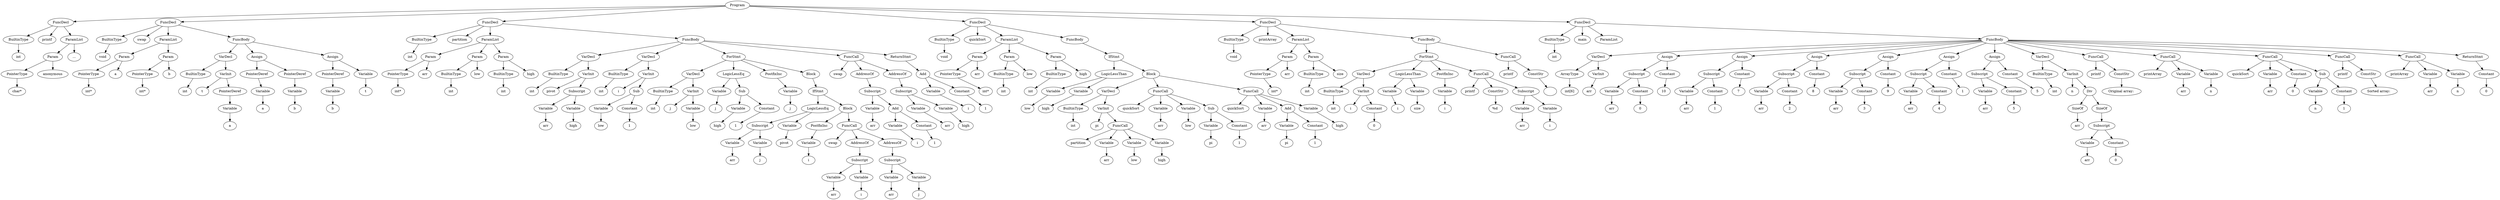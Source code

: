 digraph {
Program [label = Program]
Program -> FuncDecl_5409036272
FuncDecl_5409036272 [label = FuncDecl]
FuncDecl_5409036272 -> BuiltinType_5409036080
BuiltinType_5409036080 [label = BuiltinType]
"int_5409036080" [label = "int"]
BuiltinType_5409036080 -> "int_5409036080"
printf_5409036272[ label = printf]
FuncDecl_5409036272 -> printf_5409036272
FuncDecl_5409036272 -> ParamList_5409035936
ParamList_5409035936 [label = ParamList]
ParamList_5409035936 -> Param_5409035888
Param_5409035888 [label = Param]
Param_5409035888 -> PointerType_5409035824
PointerType_5409035824 [label = PointerType]
"char*_5409035824" [label = "char*"]
PointerType_5409035824 -> "char*_5409035824"
anonymous_5409035888 [label = anonymous]
Param_5409035888 -> anonymous_5409035888
"..._5409035936" [label = "..."]
ParamList_5409035936 -> "..._5409035936"
Program -> FuncDecl_5409037712
FuncDecl_5409037712 [label = FuncDecl]
FuncDecl_5409037712 -> BuiltinType_5409036336
BuiltinType_5409036336 [label = BuiltinType]
"void_5409036336" [label = "void"]
BuiltinType_5409036336 -> "void_5409036336"
swap_5409037712[ label = swap]
FuncDecl_5409037712 -> swap_5409037712
FuncDecl_5409037712 -> ParamList_5409036640
ParamList_5409036640 [label = ParamList]
ParamList_5409036640 -> Param_5409036592
Param_5409036592 [label = Param]
Param_5409036592 -> PointerType_5409036496
PointerType_5409036496 [label = PointerType]
"int*_5409036496" [label = "int*"]
PointerType_5409036496 -> "int*_5409036496"
a_5409036592 [label = a]
Param_5409036592 -> a_5409036592
ParamList_5409036640 -> Param_5409036848
Param_5409036848 [label = Param]
Param_5409036848 -> PointerType_5409036752
PointerType_5409036752 [label = PointerType]
"int*_5409036752" [label = "int*"]
PointerType_5409036752 -> "int*_5409036752"
b_5409036848 [label = b]
Param_5409036848 -> b_5409036848
FuncDecl_5409037712 -> FuncBody_5408648416
FuncBody_5408648416 [label = FuncBody]
FuncBody_5408648416 -> VarDecl_5409037328
VarDecl_5409037328 [label = VarDecl]
VarDecl_5409037328 -> BuiltinType_5409037088
BuiltinType_5409037088 [label = BuiltinType]
"int_5409037088" [label = "int"]
BuiltinType_5409037088 -> "int_5409037088"
VarDecl_5409037328 -> VarInit_5409037248
VarInit_5409037248 [label = VarInit]
t_5409037248 [label = t]
VarInit_5409037248 -> t_5409037248
VarInit_5409037248 -> PointerDeref_5408801184
PointerDeref_5408801184 [label = PointerDeref]
PointerDeref_5408801184 -> Variable_5409037216
Variable_5409037216 [label = Variable]
a_5409037216 [label = a]
Variable_5409037216 -> a_5409037216
FuncBody_5408648416 -> Assign_5409037488
Assign_5409037488 [label = Assign]
Assign_5409037488 -> PointerDeref_5408800832
PointerDeref_5408800832 [label = PointerDeref]
PointerDeref_5408800832 -> Variable_5409037392
Variable_5409037392 [label = Variable]
a_5409037392 [label = a]
Variable_5409037392 -> a_5409037392
Assign_5409037488 -> PointerDeref_5408600224
PointerDeref_5408600224 [label = PointerDeref]
PointerDeref_5408600224 -> Variable_5409037456
Variable_5409037456 [label = Variable]
b_5409037456 [label = b]
Variable_5409037456 -> b_5409037456
FuncBody_5408648416 -> Assign_5409037648
Assign_5409037648 [label = Assign]
Assign_5409037648 -> PointerDeref_5408800624
PointerDeref_5408800624 [label = PointerDeref]
PointerDeref_5408800624 -> Variable_5409037552
Variable_5409037552 [label = Variable]
b_5409037552 [label = b]
Variable_5409037552 -> b_5409037552
Assign_5409037648 -> Variable_5409037616
Variable_5409037616 [label = Variable]
t_5409037616 [label = t]
Variable_5409037616 -> t_5409037616
Program -> FuncDecl_5409041696
FuncDecl_5409041696 [label = FuncDecl]
FuncDecl_5409041696 -> BuiltinType_5409037776
BuiltinType_5409037776 [label = BuiltinType]
"int_5409037776" [label = "int"]
BuiltinType_5409037776 -> "int_5409037776"
partition_5409041696[ label = partition]
FuncDecl_5409041696 -> partition_5409041696
FuncDecl_5409041696 -> ParamList_5409038080
ParamList_5409038080 [label = ParamList]
ParamList_5409038080 -> Param_5409038032
Param_5409038032 [label = Param]
Param_5409038032 -> PointerType_5409037936
PointerType_5409037936 [label = PointerType]
"int*_5409037936" [label = "int*"]
PointerType_5409037936 -> "int*_5409037936"
arr_5409038032 [label = arr]
Param_5409038032 -> arr_5409038032
ParamList_5409038080 -> Param_5409038224
Param_5409038224 [label = Param]
Param_5409038224 -> BuiltinType_5409038128
BuiltinType_5409038128 [label = BuiltinType]
"int_5409038128" [label = "int"]
BuiltinType_5409038128 -> "int_5409038128"
low_5409038224 [label = low]
Param_5409038224 -> low_5409038224
ParamList_5409038080 -> Param_5409038368
Param_5409038368 [label = Param]
Param_5409038368 -> BuiltinType_5409038272
BuiltinType_5409038272 [label = BuiltinType]
"int_5409038272" [label = "int"]
BuiltinType_5409038272 -> "int_5409038272"
high_5409038368 [label = high]
Param_5409038368 -> high_5409038368
FuncDecl_5409041696 -> FuncBody_5409041680
FuncBody_5409041680 [label = FuncBody]
FuncBody_5409041680 -> VarDecl_5409038816
VarDecl_5409038816 [label = VarDecl]
VarDecl_5409038816 -> BuiltinType_5409038480
BuiltinType_5409038480 [label = BuiltinType]
"int_5409038480" [label = "int"]
BuiltinType_5409038480 -> "int_5409038480"
VarDecl_5409038816 -> VarInit_5409038736
VarInit_5409038736 [label = VarInit]
pivot_5409038736 [label = pivot]
VarInit_5409038736 -> pivot_5409038736
VarInit_5409038736 -> Subscript_5409038704
Subscript_5409038704 [label = Subscript]
Subscript_5409038704 -> Variable_5409038608
Variable_5409038608 [label = Variable]
arr_5409038608 [label = arr]
Variable_5409038608 -> arr_5409038608
Subscript_5409038704 -> Variable_5409038672
Variable_5409038672 [label = Variable]
high_5409038672 [label = high]
Variable_5409038672 -> high_5409038672
FuncBody_5409041680 -> VarDecl_5409039184
VarDecl_5409039184 [label = VarDecl]
VarDecl_5409039184 -> BuiltinType_5409038848
BuiltinType_5409038848 [label = BuiltinType]
"int_5409038848" [label = "int"]
BuiltinType_5409038848 -> "int_5409038848"
VarDecl_5409039184 -> VarInit_5409039104
VarInit_5409039104 [label = VarInit]
i_5409039104 [label = i]
VarInit_5409039104 -> i_5409039104
VarInit_5409039104 -> Sub_5409039072
Sub_5409039072 [label = Sub]
Sub_5409039072 -> Variable_5409038976
Variable_5409038976 [label = Variable]
low_5409038976 [label = low]
Variable_5409038976 -> low_5409038976
Sub_5409039072 -> Constant_5409039008
Constant_5409039008 [label = Constant]
int_5409039008 [label = "1"]
Constant_5409039008 -> int_5409039008
FuncBody_5409041680 -> ForStmt_5409040800
ForStmt_5409040800 [label = ForStmt]
ForStmt_5409040800 -> VarDecl_5409039456
VarDecl_5409039456 [label = VarDecl]
VarDecl_5409039456 -> BuiltinType_5409039216
BuiltinType_5409039216 [label = BuiltinType]
"int_5409039216" [label = "int"]
BuiltinType_5409039216 -> "int_5409039216"
VarDecl_5409039456 -> VarInit_5409039376
VarInit_5409039376 [label = VarInit]
j_5409039376 [label = j]
VarInit_5409039376 -> j_5409039376
VarInit_5409039376 -> Variable_5409039344
Variable_5409039344 [label = Variable]
low_5409039344 [label = low]
Variable_5409039344 -> low_5409039344
ForStmt_5409040800 -> LogicLessEq_5409039712
LogicLessEq_5409039712 [label = LogicLessEq]
LogicLessEq_5409039712 -> Variable_5409039520
Variable_5409039520 [label = Variable]
j_5409039520 [label = j]
Variable_5409039520 -> j_5409039520
LogicLessEq_5409039712 -> Sub_5409039680
Sub_5409039680 [label = Sub]
Sub_5409039680 -> Variable_5409039584
Variable_5409039584 [label = Variable]
high_5409039584 [label = high]
Variable_5409039584 -> high_5409039584
Sub_5409039680 -> Constant_5409039616
Constant_5409039616 [label = Constant]
int_5409039616 [label = "1"]
Constant_5409039616 -> int_5409039616
ForStmt_5409040800 -> PostfixInc_5409039808
PostfixInc_5409039808 [label = PostfixInc]
PostfixInc_5409039808 -> Variable_5409039776
Variable_5409039776 [label = Variable]
j_5409039776 [label = j]
Variable_5409039776 -> j_5409039776
ForStmt_5409040800 -> Block_5409040784
Block_5409040784 [label = Block]
Block_5409040784 -> IfStmt_5409040736
IfStmt_5409040736 [label = IfStmt]
IfStmt_5409040736 -> LogicLessEq_5409040080
LogicLessEq_5409040080 [label = LogicLessEq]
LogicLessEq_5409040080 -> Subscript_5409039984
Subscript_5409039984 [label = Subscript]
Subscript_5409039984 -> Variable_5409039888
Variable_5409039888 [label = Variable]
arr_5409039888 [label = arr]
Variable_5409039888 -> arr_5409039888
Subscript_5409039984 -> Variable_5409039952
Variable_5409039952 [label = Variable]
j_5409039952 [label = j]
Variable_5409039952 -> j_5409039952
LogicLessEq_5409040080 -> Variable_5409040048
Variable_5409040048 [label = Variable]
pivot_5409040048 [label = pivot]
Variable_5409040048 -> pivot_5409040048
IfStmt_5409040736 -> Block_5409040224
Block_5409040224 [label = Block]
Block_5409040224 -> PostfixInc_5409040208
PostfixInc_5409040208 [label = PostfixInc]
PostfixInc_5409040208 -> Variable_5409040176
Variable_5409040176 [label = Variable]
i_5409040176 [label = i]
Variable_5409040176 -> i_5409040176
Block_5409040224 -> FuncCall_5409040688
FuncCall_5409040688 [label = FuncCall]
swap_5409040688[ label = swap]
FuncCall_5409040688 -> swap_5409040688
FuncCall_5409040688 -> AddressOf_5409040432
AddressOf_5409040432 [label = AddressOf]
AddressOf_5409040432 -> Subscript_5409040400
Subscript_5409040400 [label = Subscript]
Subscript_5409040400 -> Variable_5409040304
Variable_5409040304 [label = Variable]
arr_5409040304 [label = arr]
Variable_5409040304 -> arr_5409040304
Subscript_5409040400 -> Variable_5409040368
Variable_5409040368 [label = Variable]
i_5409040368 [label = i]
Variable_5409040368 -> i_5409040368
FuncCall_5409040688 -> AddressOf_5409040656
AddressOf_5409040656 [label = AddressOf]
AddressOf_5409040656 -> Subscript_5409040624
Subscript_5409040624 [label = Subscript]
Subscript_5409040624 -> Variable_5409040528
Variable_5409040528 [label = Variable]
arr_5409040528 [label = arr]
Variable_5409040528 -> arr_5409040528
Subscript_5409040624 -> Variable_5409040592
Variable_5409040592 [label = Variable]
j_5409040592 [label = j]
Variable_5409040592 -> j_5409040592
FuncBody_5409041680 -> FuncCall_5409041408
FuncCall_5409041408 [label = FuncCall]
swap_5409041408[ label = swap]
FuncCall_5409041408 -> swap_5409041408
FuncCall_5409041408 -> AddressOf_5408579312
AddressOf_5408579312 [label = AddressOf]
AddressOf_5408579312 -> Subscript_5409041136
Subscript_5409041136 [label = Subscript]
Subscript_5409041136 -> Variable_5409040944
Variable_5409040944 [label = Variable]
arr_5409040944 [label = arr]
Variable_5409040944 -> arr_5409040944
Subscript_5409041136 -> Add_5409041104
Add_5409041104 [label = Add]
Add_5409041104 -> Variable_5409041008
Variable_5409041008 [label = Variable]
i_5409041008 [label = i]
Variable_5409041008 -> i_5409041008
Add_5409041104 -> Constant_5409041040
Constant_5409041040 [label = Constant]
int_5409041040 [label = "1"]
Constant_5409041040 -> int_5409041040
FuncCall_5409041408 -> AddressOf_5409041376
AddressOf_5409041376 [label = AddressOf]
AddressOf_5409041376 -> Subscript_5409041344
Subscript_5409041344 [label = Subscript]
Subscript_5409041344 -> Variable_5409041248
Variable_5409041248 [label = Variable]
arr_5409041248 [label = arr]
Variable_5409041248 -> arr_5409041248
Subscript_5409041344 -> Variable_5409041312
Variable_5409041312 [label = Variable]
high_5409041312 [label = high]
Variable_5409041312 -> high_5409041312
FuncBody_5409041680 -> ReturnStmt_5409041200
ReturnStmt_5409041200 [label = ReturnStmt]
ReturnStmt_5409041200 -> Add_5409041584
Add_5409041584 [label = Add]
Add_5409041584 -> Variable_5409041488
Variable_5409041488 [label = Variable]
i_5409041488 [label = i]
Variable_5409041488 -> i_5409041488
Add_5409041584 -> Constant_5409041520
Constant_5409041520 [label = Constant]
int_5409041520 [label = "1"]
Constant_5409041520 -> int_5409041520
Program -> FuncDecl_5409044176
FuncDecl_5409044176 [label = FuncDecl]
FuncDecl_5409044176 -> BuiltinType_5409041760
BuiltinType_5409041760 [label = BuiltinType]
"void_5409041760" [label = "void"]
BuiltinType_5409041760 -> "void_5409041760"
quickSort_5409044176[ label = quickSort]
FuncDecl_5409044176 -> quickSort_5409044176
FuncDecl_5409044176 -> ParamList_5409042064
ParamList_5409042064 [label = ParamList]
ParamList_5409042064 -> Param_5409042016
Param_5409042016 [label = Param]
Param_5409042016 -> PointerType_5409041920
PointerType_5409041920 [label = PointerType]
"int*_5409041920" [label = "int*"]
PointerType_5409041920 -> "int*_5409041920"
arr_5409042016 [label = arr]
Param_5409042016 -> arr_5409042016
ParamList_5409042064 -> Param_5409042208
Param_5409042208 [label = Param]
Param_5409042208 -> BuiltinType_5409042112
BuiltinType_5409042112 [label = BuiltinType]
"int_5409042112" [label = "int"]
BuiltinType_5409042112 -> "int_5409042112"
low_5409042208 [label = low]
Param_5409042208 -> low_5409042208
ParamList_5409042064 -> Param_5409042368
Param_5409042368 [label = Param]
Param_5409042368 -> BuiltinType_5409042272
BuiltinType_5409042272 [label = BuiltinType]
"int_5409042272" [label = "int"]
BuiltinType_5409042272 -> "int_5409042272"
high_5409042368 [label = high]
Param_5409042368 -> high_5409042368
FuncDecl_5409044176 -> FuncBody_5409042256
FuncBody_5409042256 [label = FuncBody]
FuncBody_5409042256 -> IfStmt_5409044144
IfStmt_5409044144 [label = IfStmt]
IfStmt_5409044144 -> LogicLessThan_5409042608
LogicLessThan_5409042608 [label = LogicLessThan]
LogicLessThan_5409042608 -> Variable_5409042512
Variable_5409042512 [label = Variable]
low_5409042512 [label = low]
Variable_5409042512 -> low_5409042512
LogicLessThan_5409042608 -> Variable_5409042576
Variable_5409042576 [label = Variable]
high_5409042576 [label = high]
Variable_5409042576 -> high_5409042576
IfStmt_5409044144 -> Block_5409043424
Block_5409043424 [label = Block]
Block_5409043424 -> VarDecl_5409043184
VarDecl_5409043184 [label = VarDecl]
VarDecl_5409043184 -> BuiltinType_5409042672
BuiltinType_5409042672 [label = BuiltinType]
"int_5409042672" [label = "int"]
BuiltinType_5409042672 -> "int_5409042672"
VarDecl_5409043184 -> VarInit_5409043104
VarInit_5409043104 [label = VarInit]
pi_5409043104 [label = pi]
VarInit_5409043104 -> pi_5409043104
VarInit_5409043104 -> FuncCall_5409043056
FuncCall_5409043056 [label = FuncCall]
partition_5409043056[ label = partition]
FuncCall_5409043056 -> partition_5409043056
FuncCall_5409043056 -> Variable_5409042832
Variable_5409042832 [label = Variable]
arr_5409042832 [label = arr]
Variable_5409042832 -> arr_5409042832
FuncCall_5409043056 -> Variable_5409042928
Variable_5409042928 [label = Variable]
low_5409042928 [label = low]
Variable_5409042928 -> low_5409042928
FuncCall_5409043056 -> Variable_5409042992
Variable_5409042992 [label = Variable]
high_5409042992 [label = high]
Variable_5409042992 -> high_5409042992
Block_5409043424 -> FuncCall_5409043632
FuncCall_5409043632 [label = FuncCall]
quickSort_5409043632[ label = quickSort]
FuncCall_5409043632 -> quickSort_5409043632
FuncCall_5409043632 -> Variable_5409043280
Variable_5409043280 [label = Variable]
arr_5409043280 [label = arr]
Variable_5409043280 -> arr_5409043280
FuncCall_5409043632 -> Variable_5409043392
Variable_5409043392 [label = Variable]
low_5409043392 [label = low]
Variable_5409043392 -> low_5409043392
FuncCall_5409043632 -> Sub_5409043568
Sub_5409043568 [label = Sub]
Sub_5409043568 -> Variable_5409043472
Variable_5409043472 [label = Variable]
pi_5409043472 [label = pi]
Variable_5409043472 -> pi_5409043472
Sub_5409043568 -> Constant_5409043504
Constant_5409043504 [label = Constant]
int_5409043504 [label = "1"]
Constant_5409043504 -> int_5409043504
Block_5409043424 -> FuncCall_5409044064
FuncCall_5409044064 [label = FuncCall]
quickSort_5409044064[ label = quickSort]
FuncCall_5409044064 -> quickSort_5409044064
FuncCall_5409044064 -> Variable_5409043744
Variable_5409043744 [label = Variable]
arr_5409043744 [label = arr]
Variable_5409043744 -> arr_5409043744
FuncCall_5409044064 -> Add_5409043936
Add_5409043936 [label = Add]
Add_5409043936 -> Variable_5409043840
Variable_5409043840 [label = Variable]
pi_5409043840 [label = pi]
Variable_5409043840 -> pi_5409043840
Add_5409043936 -> Constant_5409043872
Constant_5409043872 [label = Constant]
int_5409043872 [label = "1"]
Constant_5409043872 -> int_5409043872
FuncCall_5409044064 -> Variable_5409044000
Variable_5409044000 [label = Variable]
high_5409044000 [label = high]
Variable_5409044000 -> high_5409044000
Program -> FuncDecl_5409046064
FuncDecl_5409046064 [label = FuncDecl]
FuncDecl_5409046064 -> BuiltinType_5409044240
BuiltinType_5409044240 [label = BuiltinType]
"void_5409044240" [label = "void"]
BuiltinType_5409044240 -> "void_5409044240"
printArray_5409046064[ label = printArray]
FuncDecl_5409046064 -> printArray_5409046064
FuncDecl_5409046064 -> ParamList_5409044544
ParamList_5409044544 [label = ParamList]
ParamList_5409044544 -> Param_5409044496
Param_5409044496 [label = Param]
Param_5409044496 -> PointerType_5409044400
PointerType_5409044400 [label = PointerType]
"int*_5409044400" [label = "int*"]
PointerType_5409044400 -> "int*_5409044400"
arr_5409044496 [label = arr]
Param_5409044496 -> arr_5409044496
ParamList_5409044544 -> Param_5409044704
Param_5409044704 [label = Param]
Param_5409044704 -> BuiltinType_5409044608
BuiltinType_5409044608 [label = BuiltinType]
"int_5409044608" [label = "int"]
BuiltinType_5409044608 -> "int_5409044608"
size_5409044704 [label = size]
Param_5409044704 -> size_5409044704
FuncDecl_5409046064 -> FuncBody_5409045504
FuncBody_5409045504 [label = FuncBody]
FuncBody_5409045504 -> ForStmt_5409045744
ForStmt_5409045744 [label = ForStmt]
ForStmt_5409045744 -> VarDecl_5409045040
VarDecl_5409045040 [label = VarDecl]
VarDecl_5409045040 -> BuiltinType_5409044800
BuiltinType_5409044800 [label = BuiltinType]
"int_5409044800" [label = "int"]
BuiltinType_5409044800 -> "int_5409044800"
VarDecl_5409045040 -> VarInit_5409044960
VarInit_5409044960 [label = VarInit]
i_5409044960 [label = i]
VarInit_5409044960 -> i_5409044960
VarInit_5409044960 -> Constant_5409044896
Constant_5409044896 [label = Constant]
int_5409044896 [label = "0"]
Constant_5409044896 -> int_5409044896
ForStmt_5409045744 -> LogicLessThan_5409045200
LogicLessThan_5409045200 [label = LogicLessThan]
LogicLessThan_5409045200 -> Variable_5409045104
Variable_5409045104 [label = Variable]
i_5409045104 [label = i]
Variable_5409045104 -> i_5409045104
LogicLessThan_5409045200 -> Variable_5409045168
Variable_5409045168 [label = Variable]
size_5409045168 [label = size]
Variable_5409045168 -> size_5409045168
ForStmt_5409045744 -> PostfixInc_5409045296
PostfixInc_5409045296 [label = PostfixInc]
PostfixInc_5409045296 -> Variable_5409045264
Variable_5409045264 [label = Variable]
i_5409045264 [label = i]
Variable_5409045264 -> i_5409045264
ForStmt_5409045744 -> FuncCall_5409045696
FuncCall_5409045696 [label = FuncCall]
printf_5409045696[ label = printf]
FuncCall_5409045696 -> printf_5409045696
FuncCall_5409045696 -> ConstStr_5409045376
ConstStr_5409045376 [label = ConstStr]
str_5409045376 [label = "%d "]
ConstStr_5409045376 -> str_5409045376
FuncCall_5409045696 -> Subscript_5409045648
Subscript_5409045648 [label = Subscript]
Subscript_5409045648 -> Variable_5409045552
Variable_5409045552 [label = Variable]
arr_5409045552 [label = arr]
Variable_5409045552 -> arr_5409045552
Subscript_5409045648 -> Variable_5409045616
Variable_5409045616 [label = Variable]
i_5409045616 [label = i]
Variable_5409045616 -> i_5409045616
FuncBody_5409045504 -> FuncCall_5409046000
FuncCall_5409046000 [label = FuncCall]
printf_5409046000[ label = printf]
FuncCall_5409046000 -> printf_5409046000
FuncCall_5409046000 -> ConstStr_5409045856
ConstStr_5409045856 [label = ConstStr]
str_5409045856 [label = ""]
ConstStr_5409045856 -> str_5409045856
Program -> FuncDecl_5409050384
FuncDecl_5409050384 [label = FuncDecl]
FuncDecl_5409050384 -> BuiltinType_5409046192
BuiltinType_5409046192 [label = BuiltinType]
"int_5409046192" [label = "int"]
BuiltinType_5409046192 -> "int_5409046192"
main_5409050384[ label = main]
FuncDecl_5409050384 -> main_5409050384
FuncDecl_5409050384 -> ParamList_5409046256
ParamList_5409046256 [label = ParamList]
FuncDecl_5409050384 -> FuncBody_5409050368
FuncBody_5409050368 [label = FuncBody]
FuncBody_5409050368 -> VarDecl_5409046592
VarDecl_5409046592 [label = VarDecl]
VarDecl_5409046592 -> ArrayType_5409046432
ArrayType_5409046432 [label = ArrayType]
"int[6]_5409046432" [label = "int[6]"]
ArrayType_5409046432 -> "int[6]_5409046432"
VarDecl_5409046592 -> VarInit_5409046528
VarInit_5409046528 [label = VarInit]
arr_5409046528 [label = arr]
VarInit_5409046528 -> arr_5409046528
FuncBody_5409050368 -> Assign_5409046864
Assign_5409046864 [label = Assign]
Assign_5409046864 -> Subscript_5409046768
Subscript_5409046768 [label = Subscript]
Subscript_5409046768 -> Variable_5409046672
Variable_5409046672 [label = Variable]
arr_5409046672 [label = arr]
Variable_5409046672 -> arr_5409046672
Subscript_5409046768 -> Constant_5409046704
Constant_5409046704 [label = Constant]
int_5409046704 [label = "0"]
Constant_5409046704 -> int_5409046704
Assign_5409046864 -> Constant_5409046800
Constant_5409046800 [label = Constant]
int_5409046800 [label = "10"]
Constant_5409046800 -> int_5409046800
FuncBody_5409050368 -> Assign_5409047136
Assign_5409047136 [label = Assign]
Assign_5409047136 -> Subscript_5409047040
Subscript_5409047040 [label = Subscript]
Subscript_5409047040 -> Variable_5409046944
Variable_5409046944 [label = Variable]
arr_5409046944 [label = arr]
Variable_5409046944 -> arr_5409046944
Subscript_5409047040 -> Constant_5409046976
Constant_5409046976 [label = Constant]
int_5409046976 [label = "1"]
Constant_5409046976 -> int_5409046976
Assign_5409047136 -> Constant_5409047072
Constant_5409047072 [label = Constant]
int_5409047072 [label = "7"]
Constant_5409047072 -> int_5409047072
FuncBody_5409050368 -> Assign_5409047424
Assign_5409047424 [label = Assign]
Assign_5409047424 -> Subscript_5409047328
Subscript_5409047328 [label = Subscript]
Subscript_5409047328 -> Variable_5409047232
Variable_5409047232 [label = Variable]
arr_5409047232 [label = arr]
Variable_5409047232 -> arr_5409047232
Subscript_5409047328 -> Constant_5409047264
Constant_5409047264 [label = Constant]
int_5409047264 [label = "2"]
Constant_5409047264 -> int_5409047264
Assign_5409047424 -> Constant_5409047360
Constant_5409047360 [label = Constant]
int_5409047360 [label = "8"]
Constant_5409047360 -> int_5409047360
FuncBody_5409050368 -> Assign_5409047680
Assign_5409047680 [label = Assign]
Assign_5409047680 -> Subscript_5409047584
Subscript_5409047584 [label = Subscript]
Subscript_5409047584 -> Variable_5409047488
Variable_5409047488 [label = Variable]
arr_5409047488 [label = arr]
Variable_5409047488 -> arr_5409047488
Subscript_5409047584 -> Constant_5409047520
Constant_5409047520 [label = Constant]
int_5409047520 [label = "3"]
Constant_5409047520 -> int_5409047520
Assign_5409047680 -> Constant_5409047616
Constant_5409047616 [label = Constant]
int_5409047616 [label = "9"]
Constant_5409047616 -> int_5409047616
FuncBody_5409050368 -> Assign_5409047968
Assign_5409047968 [label = Assign]
Assign_5409047968 -> Subscript_5409047872
Subscript_5409047872 [label = Subscript]
Subscript_5409047872 -> Variable_5409047776
Variable_5409047776 [label = Variable]
arr_5409047776 [label = arr]
Variable_5409047776 -> arr_5409047776
Subscript_5409047872 -> Constant_5409047808
Constant_5409047808 [label = Constant]
int_5409047808 [label = "4"]
Constant_5409047808 -> int_5409047808
Assign_5409047968 -> Constant_5409047904
Constant_5409047904 [label = Constant]
int_5409047904 [label = "1"]
Constant_5409047904 -> int_5409047904
FuncBody_5409050368 -> Assign_5409048224
Assign_5409048224 [label = Assign]
Assign_5409048224 -> Subscript_5409048128
Subscript_5409048128 [label = Subscript]
Subscript_5409048128 -> Variable_5409048032
Variable_5409048032 [label = Variable]
arr_5409048032 [label = arr]
Variable_5409048032 -> arr_5409048032
Subscript_5409048128 -> Constant_5409048064
Constant_5409048064 [label = Constant]
int_5409048064 [label = "5"]
Constant_5409048064 -> int_5409048064
Assign_5409048224 -> Constant_5409048160
Constant_5409048160 [label = Constant]
int_5409048160 [label = "5"]
Constant_5409048160 -> int_5409048160
FuncBody_5409050368 -> VarDecl_5409048752
VarDecl_5409048752 [label = VarDecl]
VarDecl_5409048752 -> BuiltinType_5409048256
BuiltinType_5409048256 [label = BuiltinType]
"int_5409048256" [label = "int"]
BuiltinType_5409048256 -> "int_5409048256"
VarDecl_5409048752 -> VarInit_5409048672
VarInit_5409048672 [label = VarInit]
n_5409048672 [label = n]
VarInit_5409048672 -> n_5409048672
VarInit_5409048672 -> Div_5409048640
Div_5409048640 [label = Div]
Div_5409048640 -> SizeOf_5409048384
SizeOf_5409048384 [label = SizeOf]
arr_5409048384 [label = arr]
SizeOf_5409048384 -> arr_5409048384
Div_5409048640 -> SizeOf_5409048592
SizeOf_5409048592 [label = SizeOf]
SizeOf_5409048592 -> Subscript_5409048560
Subscript_5409048560 [label = Subscript]
Subscript_5409048560 -> Variable_5409048464
Variable_5409048464 [label = Variable]
arr_5409048464 [label = arr]
Variable_5409048464 -> arr_5409048464
Subscript_5409048560 -> Constant_5409048496
Constant_5409048496 [label = Constant]
int_5409048496 [label = "0"]
Constant_5409048496 -> int_5409048496
FuncBody_5409050368 -> FuncCall_5409048976
FuncCall_5409048976 [label = FuncCall]
printf_5409048976[ label = printf]
FuncCall_5409048976 -> printf_5409048976
FuncCall_5409048976 -> ConstStr_5409048848
ConstStr_5409048848 [label = ConstStr]
str_5409048848 [label = "Original array: "]
ConstStr_5409048848 -> str_5409048848
FuncBody_5409050368 -> FuncCall_5409047712
FuncCall_5409047712 [label = FuncCall]
printArray_5409047712[ label = printArray]
FuncCall_5409047712 -> printArray_5409047712
FuncCall_5409047712 -> Variable_5409049216
Variable_5409049216 [label = Variable]
arr_5409049216 [label = arr]
Variable_5409049216 -> arr_5409049216
FuncCall_5409047712 -> Variable_5409049328
Variable_5409049328 [label = Variable]
n_5409049328 [label = n]
Variable_5409049328 -> n_5409049328
FuncBody_5409050368 -> FuncCall_5409049760
FuncCall_5409049760 [label = FuncCall]
quickSort_5409049760[ label = quickSort]
FuncCall_5409049760 -> quickSort_5409049760
FuncCall_5409049760 -> Variable_5409049440
Variable_5409049440 [label = Variable]
arr_5409049440 [label = arr]
Variable_5409049440 -> arr_5409049440
FuncCall_5409049760 -> Constant_5409049504
Constant_5409049504 [label = Constant]
int_5409049504 [label = "0"]
Constant_5409049504 -> int_5409049504
FuncCall_5409049760 -> Sub_5409049696
Sub_5409049696 [label = Sub]
Sub_5409049696 -> Variable_5409049600
Variable_5409049600 [label = Variable]
n_5409049600 [label = n]
Variable_5409049600 -> n_5409049600
Sub_5409049696 -> Constant_5409049632
Constant_5409049632 [label = Constant]
int_5409049632 [label = "1"]
Constant_5409049632 -> int_5409049632
FuncBody_5409050368 -> FuncCall_5409050000
FuncCall_5409050000 [label = FuncCall]
printf_5409050000[ label = printf]
FuncCall_5409050000 -> printf_5409050000
FuncCall_5409050000 -> ConstStr_5409049872
ConstStr_5409049872 [label = ConstStr]
str_5409049872 [label = "Sorted array: "]
ConstStr_5409049872 -> str_5409049872
FuncBody_5409050368 -> FuncCall_5409050256
FuncCall_5409050256 [label = FuncCall]
printArray_5409050256[ label = printArray]
FuncCall_5409050256 -> printArray_5409050256
FuncCall_5409050256 -> Variable_5409050112
Variable_5409050112 [label = Variable]
arr_5409050112 [label = arr]
Variable_5409050112 -> arr_5409050112
FuncCall_5409050256 -> Variable_5409050208
Variable_5409050208 [label = Variable]
n_5409050208 [label = n]
Variable_5409050208 -> n_5409050208
FuncBody_5409050368 -> ReturnStmt_5409049280
ReturnStmt_5409049280 [label = ReturnStmt]
ReturnStmt_5409049280 -> Constant_5409050304
Constant_5409050304 [label = Constant]
int_5409050304 [label = "0"]
Constant_5409050304 -> int_5409050304
}
